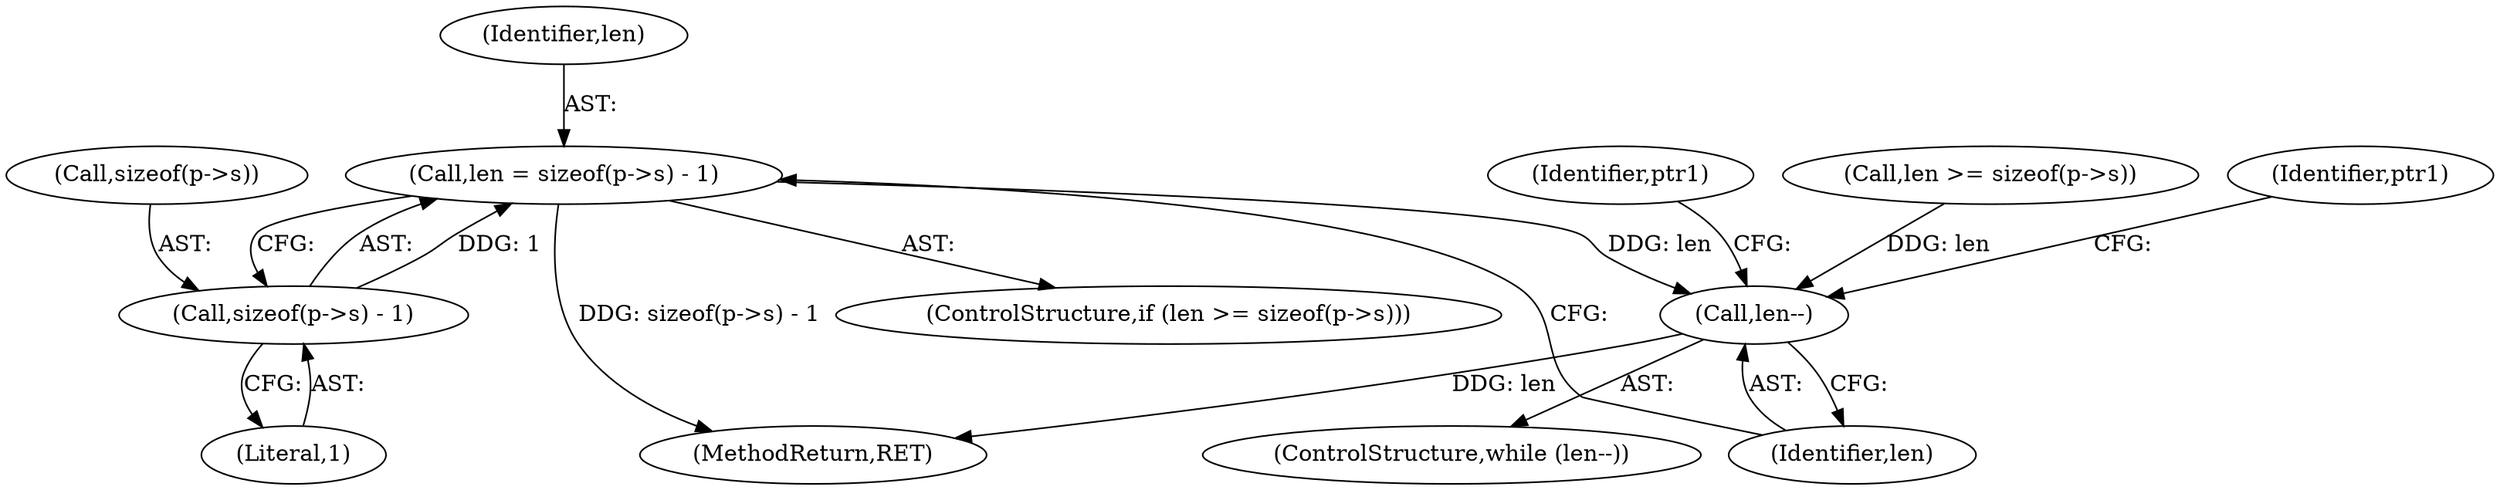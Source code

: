 digraph "1_file_27a14bc7ba285a0a5ebfdb55e54001aa11932b08@API" {
"1000198" [label="(Call,len = sizeof(p->s) - 1)"];
"1000200" [label="(Call,sizeof(p->s) - 1)"];
"1000207" [label="(Call,len--)"];
"1000192" [label="(Call,len >= sizeof(p->s))"];
"1000191" [label="(ControlStructure,if (len >= sizeof(p->s)))"];
"1000206" [label="(ControlStructure,while (len--))"];
"1000201" [label="(Call,sizeof(p->s))"];
"1000212" [label="(Identifier,ptr1)"];
"1000218" [label="(Identifier,ptr1)"];
"1000205" [label="(Literal,1)"];
"1000200" [label="(Call,sizeof(p->s) - 1)"];
"1000902" [label="(MethodReturn,RET)"];
"1000198" [label="(Call,len = sizeof(p->s) - 1)"];
"1000207" [label="(Call,len--)"];
"1000208" [label="(Identifier,len)"];
"1000199" [label="(Identifier,len)"];
"1000198" -> "1000191"  [label="AST: "];
"1000198" -> "1000200"  [label="CFG: "];
"1000199" -> "1000198"  [label="AST: "];
"1000200" -> "1000198"  [label="AST: "];
"1000208" -> "1000198"  [label="CFG: "];
"1000198" -> "1000902"  [label="DDG: sizeof(p->s) - 1"];
"1000200" -> "1000198"  [label="DDG: 1"];
"1000198" -> "1000207"  [label="DDG: len"];
"1000200" -> "1000205"  [label="CFG: "];
"1000201" -> "1000200"  [label="AST: "];
"1000205" -> "1000200"  [label="AST: "];
"1000207" -> "1000206"  [label="AST: "];
"1000207" -> "1000208"  [label="CFG: "];
"1000208" -> "1000207"  [label="AST: "];
"1000212" -> "1000207"  [label="CFG: "];
"1000218" -> "1000207"  [label="CFG: "];
"1000207" -> "1000902"  [label="DDG: len"];
"1000192" -> "1000207"  [label="DDG: len"];
}
